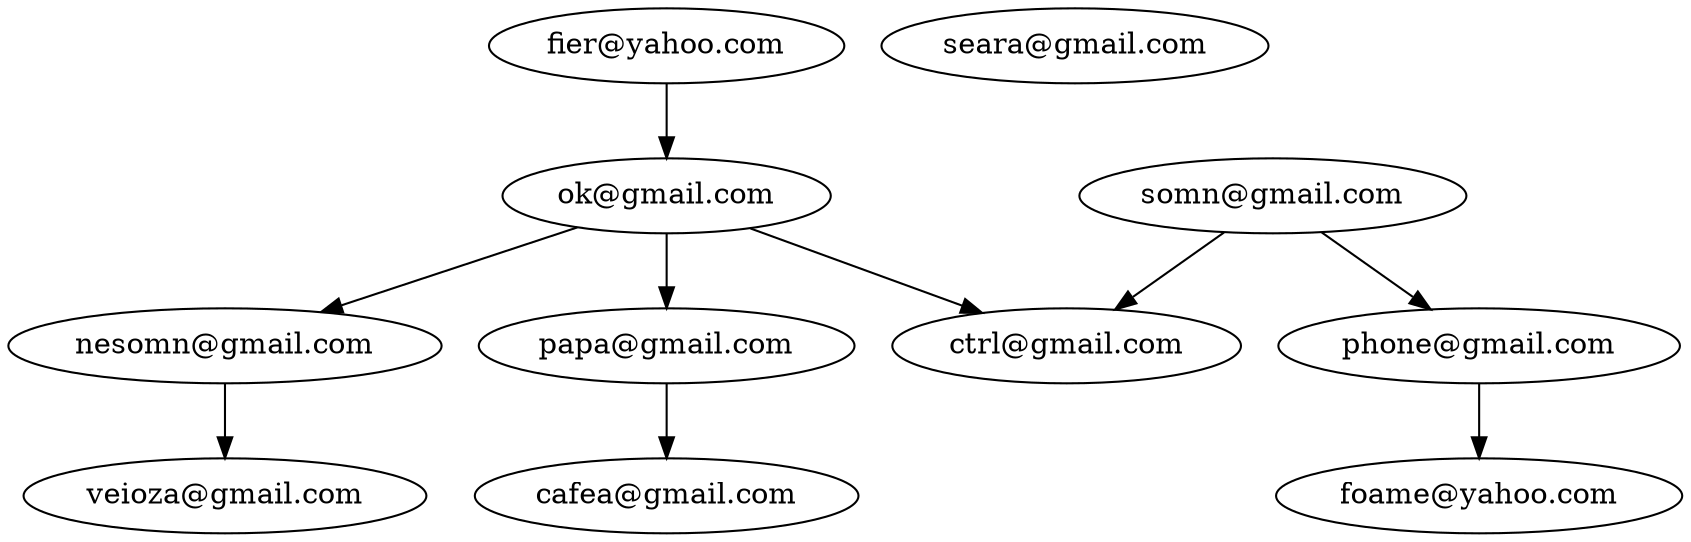 strict digraph G {
  1 [ label="fier@yahoo.com" ];
  2 [ label="ok@gmail.com" ];
  3 [ label="somn@gmail.com" ];
  4 [ label="nesomn@gmail.com" ];
  5 [ label="seara@gmail.com" ];
  6 [ label="veioza@gmail.com" ];
  7 [ label="phone@gmail.com" ];
  8 [ label="papa@gmail.com" ];
  9 [ label="ctrl@gmail.com" ];
  10 [ label="cafea@gmail.com" ];
  11 [ label="foame@yahoo.com" ];
  1 -> 2;
  2 -> 4;
  2 -> 8;
  2 -> 9;
  3 -> 7;
  3 -> 9;
  4 -> 6;
  7 -> 11;
  8 -> 10;
}
